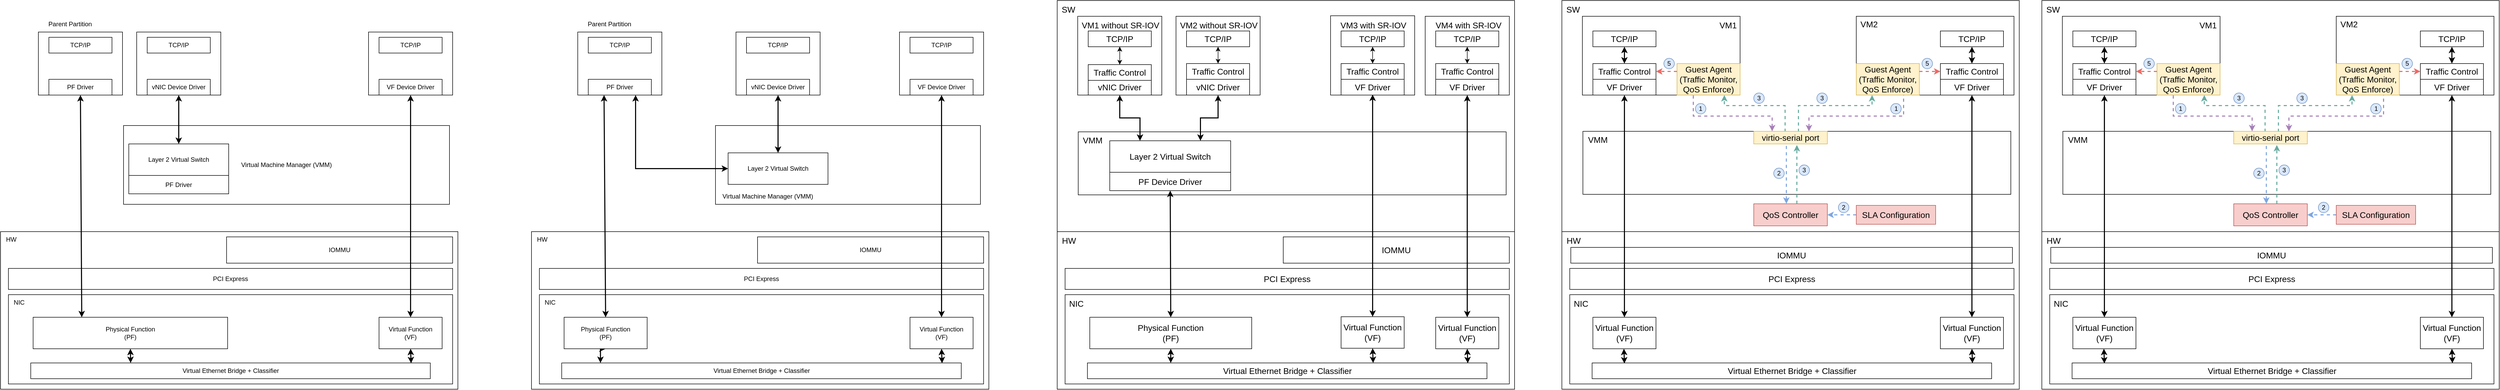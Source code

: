 <mxfile version="21.6.6" type="github">
  <diagram name="페이지-1" id="64NG9BpS-ZCnbfLsSaB-">
    <mxGraphModel dx="2014" dy="1156" grid="0" gridSize="10" guides="1" tooltips="1" connect="1" arrows="1" fold="1" page="1" pageScale="1" pageWidth="827" pageHeight="1169" math="0" shadow="0">
      <root>
        <mxCell id="0" />
        <mxCell id="1" parent="0" />
        <mxCell id="V--meJv0w2f8KCWXadES-172" value="" style="rounded=0;whiteSpace=wrap;html=1;container=0;fontSize=16;" parent="1" vertex="1">
          <mxGeometry x="2050" y="320" width="870" height="440" as="geometry" />
        </mxCell>
        <mxCell id="V--meJv0w2f8KCWXadES-179" value="" style="rounded=0;whiteSpace=wrap;html=1;fontSize=16;" parent="1" vertex="1">
          <mxGeometry x="3010" y="320" width="870" height="440" as="geometry" />
        </mxCell>
        <mxCell id="NXMj8B4He7Qqxr7nqvNF-1" value="" style="rounded=0;whiteSpace=wrap;html=1;" parent="1" vertex="1">
          <mxGeometry x="40" y="760" width="870" height="300" as="geometry" />
        </mxCell>
        <mxCell id="NXMj8B4He7Qqxr7nqvNF-2" value="Virtual Machine Manager (VMM)" style="rounded=0;whiteSpace=wrap;html=1;" parent="1" vertex="1">
          <mxGeometry x="274" y="558" width="620" height="150" as="geometry" />
        </mxCell>
        <mxCell id="NXMj8B4He7Qqxr7nqvNF-6" value="" style="group" parent="1" vertex="1" connectable="0">
          <mxGeometry x="112" y="380" width="160" height="120" as="geometry" />
        </mxCell>
        <mxCell id="NXMj8B4He7Qqxr7nqvNF-3" value="" style="rounded=0;whiteSpace=wrap;html=1;" parent="NXMj8B4He7Qqxr7nqvNF-6" vertex="1">
          <mxGeometry width="160" height="120" as="geometry" />
        </mxCell>
        <mxCell id="NXMj8B4He7Qqxr7nqvNF-5" value="PF Driver" style="rounded=0;whiteSpace=wrap;html=1;" parent="NXMj8B4He7Qqxr7nqvNF-6" vertex="1">
          <mxGeometry x="20" y="90" width="120" height="30" as="geometry" />
        </mxCell>
        <mxCell id="V--meJv0w2f8KCWXadES-37" value="TCP/IP" style="rounded=0;whiteSpace=wrap;html=1;" parent="NXMj8B4He7Qqxr7nqvNF-6" vertex="1">
          <mxGeometry x="20" y="10" width="120" height="30" as="geometry" />
        </mxCell>
        <mxCell id="NXMj8B4He7Qqxr7nqvNF-35" value="" style="group" parent="1" vertex="1" connectable="0">
          <mxGeometry x="299" y="380" width="160" height="120" as="geometry" />
        </mxCell>
        <mxCell id="NXMj8B4He7Qqxr7nqvNF-36" value="" style="rounded=0;whiteSpace=wrap;html=1;" parent="NXMj8B4He7Qqxr7nqvNF-35" vertex="1">
          <mxGeometry width="160" height="120" as="geometry" />
        </mxCell>
        <mxCell id="NXMj8B4He7Qqxr7nqvNF-37" value="vNIC Device Driver" style="rounded=0;whiteSpace=wrap;html=1;" parent="NXMj8B4He7Qqxr7nqvNF-35" vertex="1">
          <mxGeometry x="20" y="90" width="120" height="30" as="geometry" />
        </mxCell>
        <mxCell id="V--meJv0w2f8KCWXadES-38" value="TCP/IP" style="rounded=0;whiteSpace=wrap;html=1;" parent="NXMj8B4He7Qqxr7nqvNF-35" vertex="1">
          <mxGeometry x="20" y="10" width="120" height="30" as="geometry" />
        </mxCell>
        <mxCell id="NXMj8B4He7Qqxr7nqvNF-38" value="Parent Partition" style="text;html=1;align=center;verticalAlign=middle;resizable=0;points=[];autosize=1;strokeColor=none;fillColor=none;" parent="1" vertex="1">
          <mxGeometry x="117" y="350" width="110" height="30" as="geometry" />
        </mxCell>
        <mxCell id="V--meJv0w2f8KCWXadES-1" value="" style="rounded=0;whiteSpace=wrap;html=1;fixDash=0;" parent="1" vertex="1">
          <mxGeometry x="55" y="880" width="845" height="170" as="geometry" />
        </mxCell>
        <mxCell id="V--meJv0w2f8KCWXadES-2" value="Virtual Ethernet Bridge + Classifier" style="rounded=0;whiteSpace=wrap;html=1;" parent="1" vertex="1">
          <mxGeometry x="97.5" y="1010" width="760" height="30" as="geometry" />
        </mxCell>
        <mxCell id="V--meJv0w2f8KCWXadES-4" value="Virtual Function&lt;br&gt;(VF)" style="rounded=0;whiteSpace=wrap;html=1;" parent="1" vertex="1">
          <mxGeometry x="760" y="923" width="120" height="60" as="geometry" />
        </mxCell>
        <mxCell id="V--meJv0w2f8KCWXadES-26" style="edgeStyle=orthogonalEdgeStyle;rounded=0;orthogonalLoop=1;jettySize=auto;html=1;startArrow=classic;startFill=1;strokeWidth=2;exitX=0.5;exitY=1;exitDx=0;exitDy=0;entryX=0.25;entryY=0;entryDx=0;entryDy=0;" parent="1" source="V--meJv0w2f8KCWXadES-6" target="V--meJv0w2f8KCWXadES-2" edge="1">
          <mxGeometry relative="1" as="geometry">
            <mxPoint x="80" y="510" as="sourcePoint" />
            <mxPoint x="550" y="660" as="targetPoint" />
          </mxGeometry>
        </mxCell>
        <mxCell id="V--meJv0w2f8KCWXadES-6" value="Physical Function&lt;br&gt;(PF)" style="rounded=0;whiteSpace=wrap;html=1;" parent="1" vertex="1">
          <mxGeometry x="102" y="923" width="370" height="60" as="geometry" />
        </mxCell>
        <mxCell id="V--meJv0w2f8KCWXadES-14" value="" style="group" parent="1" vertex="1" connectable="0">
          <mxGeometry x="730" y="380" width="160" height="120" as="geometry" />
        </mxCell>
        <mxCell id="NXMj8B4He7Qqxr7nqvNF-33" value="" style="rounded=0;whiteSpace=wrap;html=1;" parent="V--meJv0w2f8KCWXadES-14" vertex="1">
          <mxGeometry x="10" width="160" height="120" as="geometry" />
        </mxCell>
        <mxCell id="NXMj8B4He7Qqxr7nqvNF-27" value="VF Device Driver" style="rounded=0;whiteSpace=wrap;html=1;" parent="V--meJv0w2f8KCWXadES-14" vertex="1">
          <mxGeometry x="30" y="90" width="120" height="30" as="geometry" />
        </mxCell>
        <mxCell id="V--meJv0w2f8KCWXadES-39" value="TCP/IP" style="rounded=0;whiteSpace=wrap;html=1;" parent="V--meJv0w2f8KCWXadES-14" vertex="1">
          <mxGeometry x="30" y="10" width="120" height="30" as="geometry" />
        </mxCell>
        <mxCell id="V--meJv0w2f8KCWXadES-21" style="edgeStyle=orthogonalEdgeStyle;rounded=0;orthogonalLoop=1;jettySize=auto;html=1;exitX=0.5;exitY=1;exitDx=0;exitDy=0;entryX=0.5;entryY=0;entryDx=0;entryDy=0;startArrow=classic;startFill=1;strokeWidth=2;" parent="1" source="NXMj8B4He7Qqxr7nqvNF-37" target="V--meJv0w2f8KCWXadES-27" edge="1">
          <mxGeometry relative="1" as="geometry" />
        </mxCell>
        <mxCell id="V--meJv0w2f8KCWXadES-22" value="" style="endArrow=classic;startArrow=classic;html=1;rounded=0;exitX=0.952;exitY=0.017;exitDx=0;exitDy=0;exitPerimeter=0;entryX=0.5;entryY=1;entryDx=0;entryDy=0;strokeWidth=2;" parent="1" source="V--meJv0w2f8KCWXadES-2" target="V--meJv0w2f8KCWXadES-4" edge="1">
          <mxGeometry width="50" height="50" relative="1" as="geometry">
            <mxPoint x="520" y="680" as="sourcePoint" />
            <mxPoint x="570" y="630" as="targetPoint" />
          </mxGeometry>
        </mxCell>
        <mxCell id="V--meJv0w2f8KCWXadES-23" value="PCI Express" style="rounded=0;whiteSpace=wrap;html=1;" parent="1" vertex="1">
          <mxGeometry x="55" y="830" width="845" height="40" as="geometry" />
        </mxCell>
        <mxCell id="V--meJv0w2f8KCWXadES-24" value="IOMMU" style="rounded=0;whiteSpace=wrap;html=1;" parent="1" vertex="1">
          <mxGeometry x="470" y="770" width="430" height="50" as="geometry" />
        </mxCell>
        <mxCell id="V--meJv0w2f8KCWXadES-18" value="" style="endArrow=classic;startArrow=classic;html=1;rounded=0;entryX=0.5;entryY=1;entryDx=0;entryDy=0;exitX=0.5;exitY=0;exitDx=0;exitDy=0;strokeWidth=2;" parent="1" source="V--meJv0w2f8KCWXadES-4" target="NXMj8B4He7Qqxr7nqvNF-27" edge="1">
          <mxGeometry width="50" height="50" relative="1" as="geometry">
            <mxPoint x="700" y="490" as="sourcePoint" />
            <mxPoint x="820" y="380" as="targetPoint" />
          </mxGeometry>
        </mxCell>
        <mxCell id="V--meJv0w2f8KCWXadES-25" value="NIC" style="text;html=1;align=center;verticalAlign=middle;resizable=0;points=[];autosize=1;strokeColor=none;fillColor=none;" parent="1" vertex="1">
          <mxGeometry x="55" y="880" width="40" height="30" as="geometry" />
        </mxCell>
        <mxCell id="V--meJv0w2f8KCWXadES-27" value="Layer 2 Virtual Switch" style="rounded=0;whiteSpace=wrap;html=1;" parent="1" vertex="1">
          <mxGeometry x="284" y="593" width="190" height="60" as="geometry" />
        </mxCell>
        <mxCell id="V--meJv0w2f8KCWXadES-28" value="PF Driver" style="rounded=0;whiteSpace=wrap;html=1;" parent="1" vertex="1">
          <mxGeometry x="284" y="653" width="190" height="35" as="geometry" />
        </mxCell>
        <mxCell id="V--meJv0w2f8KCWXadES-30" value="" style="endArrow=classic;startArrow=classic;html=1;rounded=0;entryX=0.5;entryY=1;entryDx=0;entryDy=0;exitX=0.25;exitY=0;exitDx=0;exitDy=0;strokeWidth=2;" parent="1" source="V--meJv0w2f8KCWXadES-6" target="NXMj8B4He7Qqxr7nqvNF-5" edge="1">
          <mxGeometry width="50" height="50" relative="1" as="geometry">
            <mxPoint x="520" y="680" as="sourcePoint" />
            <mxPoint x="570" y="630" as="targetPoint" />
          </mxGeometry>
        </mxCell>
        <mxCell id="V--meJv0w2f8KCWXadES-32" value="HW" style="text;html=1;align=center;verticalAlign=middle;resizable=0;points=[];autosize=1;strokeColor=none;fillColor=none;" parent="1" vertex="1">
          <mxGeometry x="40" y="760" width="40" height="30" as="geometry" />
        </mxCell>
        <mxCell id="V--meJv0w2f8KCWXadES-73" value="" style="rounded=0;whiteSpace=wrap;html=1;" parent="1" vertex="1">
          <mxGeometry x="1050" y="760" width="870" height="300" as="geometry" />
        </mxCell>
        <mxCell id="V--meJv0w2f8KCWXadES-74" value="" style="rounded=0;whiteSpace=wrap;html=1;" parent="1" vertex="1">
          <mxGeometry x="1400" y="558" width="504" height="150" as="geometry" />
        </mxCell>
        <mxCell id="V--meJv0w2f8KCWXadES-75" value="" style="group" parent="1" vertex="1" connectable="0">
          <mxGeometry x="1138" y="380" width="160" height="120" as="geometry" />
        </mxCell>
        <mxCell id="V--meJv0w2f8KCWXadES-76" value="" style="rounded=0;whiteSpace=wrap;html=1;" parent="V--meJv0w2f8KCWXadES-75" vertex="1">
          <mxGeometry width="160" height="120" as="geometry" />
        </mxCell>
        <mxCell id="V--meJv0w2f8KCWXadES-77" value="PF Driver" style="rounded=0;whiteSpace=wrap;html=1;" parent="V--meJv0w2f8KCWXadES-75" vertex="1">
          <mxGeometry x="20" y="90" width="120" height="30" as="geometry" />
        </mxCell>
        <mxCell id="V--meJv0w2f8KCWXadES-78" value="TCP/IP" style="rounded=0;whiteSpace=wrap;html=1;" parent="V--meJv0w2f8KCWXadES-75" vertex="1">
          <mxGeometry x="20" y="10" width="120" height="30" as="geometry" />
        </mxCell>
        <mxCell id="V--meJv0w2f8KCWXadES-79" value="" style="group" parent="1" vertex="1" connectable="0">
          <mxGeometry x="1439" y="380" width="160" height="120" as="geometry" />
        </mxCell>
        <mxCell id="V--meJv0w2f8KCWXadES-80" value="" style="rounded=0;whiteSpace=wrap;html=1;" parent="V--meJv0w2f8KCWXadES-79" vertex="1">
          <mxGeometry width="160" height="120" as="geometry" />
        </mxCell>
        <mxCell id="V--meJv0w2f8KCWXadES-81" value="vNIC Device Driver" style="rounded=0;whiteSpace=wrap;html=1;" parent="V--meJv0w2f8KCWXadES-79" vertex="1">
          <mxGeometry x="20" y="90" width="120" height="30" as="geometry" />
        </mxCell>
        <mxCell id="V--meJv0w2f8KCWXadES-82" value="TCP/IP" style="rounded=0;whiteSpace=wrap;html=1;" parent="V--meJv0w2f8KCWXadES-79" vertex="1">
          <mxGeometry x="20" y="10" width="120" height="30" as="geometry" />
        </mxCell>
        <mxCell id="V--meJv0w2f8KCWXadES-83" value="Parent Partition" style="text;html=1;align=center;verticalAlign=middle;resizable=0;points=[];autosize=1;strokeColor=none;fillColor=none;" parent="1" vertex="1">
          <mxGeometry x="1143" y="350" width="110" height="30" as="geometry" />
        </mxCell>
        <mxCell id="V--meJv0w2f8KCWXadES-84" value="" style="rounded=0;whiteSpace=wrap;html=1;fixDash=0;" parent="1" vertex="1">
          <mxGeometry x="1065" y="880" width="845" height="170" as="geometry" />
        </mxCell>
        <mxCell id="V--meJv0w2f8KCWXadES-85" value="Virtual Ethernet Bridge + Classifier" style="rounded=0;whiteSpace=wrap;html=1;" parent="1" vertex="1">
          <mxGeometry x="1107.5" y="1010" width="760" height="30" as="geometry" />
        </mxCell>
        <mxCell id="V--meJv0w2f8KCWXadES-86" value="Virtual Function&lt;br&gt;(VF)" style="rounded=0;whiteSpace=wrap;html=1;" parent="1" vertex="1">
          <mxGeometry x="1770" y="923" width="120" height="60" as="geometry" />
        </mxCell>
        <mxCell id="V--meJv0w2f8KCWXadES-87" style="edgeStyle=orthogonalEdgeStyle;rounded=0;orthogonalLoop=1;jettySize=auto;html=1;startArrow=classic;startFill=1;strokeWidth=2;exitX=0.5;exitY=1;exitDx=0;exitDy=0;entryX=0.097;entryY=0;entryDx=0;entryDy=0;entryPerimeter=0;" parent="1" source="V--meJv0w2f8KCWXadES-88" target="V--meJv0w2f8KCWXadES-85" edge="1">
          <mxGeometry relative="1" as="geometry">
            <mxPoint x="1090" y="510" as="sourcePoint" />
            <mxPoint x="1560" y="660" as="targetPoint" />
          </mxGeometry>
        </mxCell>
        <mxCell id="V--meJv0w2f8KCWXadES-88" value="Physical Function&lt;br&gt;(PF)" style="rounded=0;whiteSpace=wrap;html=1;" parent="1" vertex="1">
          <mxGeometry x="1112" y="923" width="158" height="60" as="geometry" />
        </mxCell>
        <mxCell id="V--meJv0w2f8KCWXadES-89" value="" style="group" parent="1" vertex="1" connectable="0">
          <mxGeometry x="1740" y="380" width="160" height="120" as="geometry" />
        </mxCell>
        <mxCell id="V--meJv0w2f8KCWXadES-90" value="" style="rounded=0;whiteSpace=wrap;html=1;" parent="V--meJv0w2f8KCWXadES-89" vertex="1">
          <mxGeometry x="10" width="160" height="120" as="geometry" />
        </mxCell>
        <mxCell id="V--meJv0w2f8KCWXadES-91" value="VF Device Driver" style="rounded=0;whiteSpace=wrap;html=1;" parent="V--meJv0w2f8KCWXadES-89" vertex="1">
          <mxGeometry x="30" y="90" width="120" height="30" as="geometry" />
        </mxCell>
        <mxCell id="V--meJv0w2f8KCWXadES-92" value="TCP/IP" style="rounded=0;whiteSpace=wrap;html=1;" parent="V--meJv0w2f8KCWXadES-89" vertex="1">
          <mxGeometry x="30" y="10" width="120" height="30" as="geometry" />
        </mxCell>
        <mxCell id="V--meJv0w2f8KCWXadES-93" style="edgeStyle=orthogonalEdgeStyle;rounded=0;orthogonalLoop=1;jettySize=auto;html=1;exitX=0.5;exitY=1;exitDx=0;exitDy=0;entryX=0.5;entryY=0;entryDx=0;entryDy=0;startArrow=classic;startFill=1;strokeWidth=2;" parent="1" source="V--meJv0w2f8KCWXadES-81" target="V--meJv0w2f8KCWXadES-99" edge="1">
          <mxGeometry relative="1" as="geometry" />
        </mxCell>
        <mxCell id="V--meJv0w2f8KCWXadES-94" value="" style="endArrow=classic;startArrow=classic;html=1;rounded=0;exitX=0.952;exitY=0.017;exitDx=0;exitDy=0;exitPerimeter=0;entryX=0.5;entryY=1;entryDx=0;entryDy=0;strokeWidth=2;" parent="1" source="V--meJv0w2f8KCWXadES-85" target="V--meJv0w2f8KCWXadES-86" edge="1">
          <mxGeometry width="50" height="50" relative="1" as="geometry">
            <mxPoint x="1530" y="680" as="sourcePoint" />
            <mxPoint x="1580" y="630" as="targetPoint" />
          </mxGeometry>
        </mxCell>
        <mxCell id="V--meJv0w2f8KCWXadES-95" value="PCI Express" style="rounded=0;whiteSpace=wrap;html=1;" parent="1" vertex="1">
          <mxGeometry x="1065" y="830" width="845" height="40" as="geometry" />
        </mxCell>
        <mxCell id="V--meJv0w2f8KCWXadES-96" value="IOMMU" style="rounded=0;whiteSpace=wrap;html=1;" parent="1" vertex="1">
          <mxGeometry x="1480" y="770" width="430" height="50" as="geometry" />
        </mxCell>
        <mxCell id="V--meJv0w2f8KCWXadES-97" value="" style="endArrow=classic;startArrow=classic;html=1;rounded=0;entryX=0.5;entryY=1;entryDx=0;entryDy=0;exitX=0.5;exitY=0;exitDx=0;exitDy=0;strokeWidth=2;" parent="1" source="V--meJv0w2f8KCWXadES-86" target="V--meJv0w2f8KCWXadES-91" edge="1">
          <mxGeometry width="50" height="50" relative="1" as="geometry">
            <mxPoint x="1710" y="490" as="sourcePoint" />
            <mxPoint x="1830" y="380" as="targetPoint" />
          </mxGeometry>
        </mxCell>
        <mxCell id="V--meJv0w2f8KCWXadES-98" value="NIC" style="text;html=1;align=center;verticalAlign=middle;resizable=0;points=[];autosize=1;strokeColor=none;fillColor=none;" parent="1" vertex="1">
          <mxGeometry x="1065" y="880" width="40" height="30" as="geometry" />
        </mxCell>
        <mxCell id="V--meJv0w2f8KCWXadES-99" value="Layer 2 Virtual Switch" style="rounded=0;whiteSpace=wrap;html=1;" parent="1" vertex="1">
          <mxGeometry x="1424" y="610" width="190" height="60" as="geometry" />
        </mxCell>
        <mxCell id="V--meJv0w2f8KCWXadES-100" value="" style="endArrow=classic;startArrow=classic;html=1;rounded=0;exitX=0.5;exitY=0;exitDx=0;exitDy=0;strokeWidth=2;entryX=0.25;entryY=1;entryDx=0;entryDy=0;" parent="1" source="V--meJv0w2f8KCWXadES-88" target="V--meJv0w2f8KCWXadES-77" edge="1">
          <mxGeometry width="50" height="50" relative="1" as="geometry">
            <mxPoint x="1530" y="680" as="sourcePoint" />
            <mxPoint x="1140" y="530" as="targetPoint" />
          </mxGeometry>
        </mxCell>
        <mxCell id="V--meJv0w2f8KCWXadES-101" value="HW" style="text;html=1;align=center;verticalAlign=middle;resizable=0;points=[];autosize=1;strokeColor=none;fillColor=none;" parent="1" vertex="1">
          <mxGeometry x="1050" y="760" width="40" height="30" as="geometry" />
        </mxCell>
        <mxCell id="V--meJv0w2f8KCWXadES-102" value="Virtual Machine Manager (VMM)" style="text;html=1;align=center;verticalAlign=middle;resizable=0;points=[];autosize=1;strokeColor=none;fillColor=none;" parent="1" vertex="1">
          <mxGeometry x="1399" y="678" width="200" height="30" as="geometry" />
        </mxCell>
        <mxCell id="V--meJv0w2f8KCWXadES-103" value="" style="endArrow=classic;startArrow=classic;html=1;rounded=0;entryX=0.75;entryY=1;entryDx=0;entryDy=0;exitX=0;exitY=0.5;exitDx=0;exitDy=0;strokeWidth=2;" parent="1" source="V--meJv0w2f8KCWXadES-99" target="V--meJv0w2f8KCWXadES-77" edge="1">
          <mxGeometry width="50" height="50" relative="1" as="geometry">
            <mxPoint x="1530" y="680" as="sourcePoint" />
            <mxPoint x="1580" y="630" as="targetPoint" />
            <Array as="points">
              <mxPoint x="1248" y="640" />
            </Array>
          </mxGeometry>
        </mxCell>
        <mxCell id="V--meJv0w2f8KCWXadES-134" value="" style="rounded=0;whiteSpace=wrap;html=1;container=0;fontSize=16;" parent="1" vertex="1">
          <mxGeometry x="2050" y="760" width="870" height="300" as="geometry" />
        </mxCell>
        <mxCell id="V--meJv0w2f8KCWXadES-135" value="" style="rounded=0;whiteSpace=wrap;html=1;container=0;fontSize=16;" parent="1" vertex="1">
          <mxGeometry x="2090" y="570" width="814" height="120" as="geometry" />
        </mxCell>
        <mxCell id="V--meJv0w2f8KCWXadES-145" value="" style="rounded=0;whiteSpace=wrap;html=1;fixDash=0;container=0;fontSize=16;" parent="1" vertex="1">
          <mxGeometry x="2065" y="880" width="845" height="170" as="geometry" />
        </mxCell>
        <mxCell id="V--meJv0w2f8KCWXadES-146" value="Virtual Ethernet Bridge + Classifier" style="rounded=0;whiteSpace=wrap;html=1;container=0;fontSize=16;" parent="1" vertex="1">
          <mxGeometry x="2107.5" y="1010" width="760" height="30" as="geometry" />
        </mxCell>
        <mxCell id="V--meJv0w2f8KCWXadES-147" value="Virtual Function&lt;br style=&quot;font-size: 16px;&quot;&gt;(VF)" style="rounded=0;whiteSpace=wrap;html=1;container=0;fontSize=16;" parent="1" vertex="1">
          <mxGeometry x="2770" y="923" width="120" height="60" as="geometry" />
        </mxCell>
        <mxCell id="V--meJv0w2f8KCWXadES-148" style="edgeStyle=orthogonalEdgeStyle;rounded=0;orthogonalLoop=1;jettySize=auto;html=1;startArrow=classic;startFill=1;strokeWidth=2;exitX=0.5;exitY=1;exitDx=0;exitDy=0;fontSize=16;" parent="1" source="V--meJv0w2f8KCWXadES-149" edge="1">
          <mxGeometry relative="1" as="geometry">
            <mxPoint x="2090" y="510" as="sourcePoint" />
            <mxPoint x="2266" y="1010" as="targetPoint" />
            <Array as="points">
              <mxPoint x="2266" y="1003" />
              <mxPoint x="2266" y="1003" />
            </Array>
          </mxGeometry>
        </mxCell>
        <mxCell id="V--meJv0w2f8KCWXadES-149" value="Physical Function&lt;br style=&quot;font-size: 16px;&quot;&gt;(PF)" style="rounded=0;whiteSpace=wrap;html=1;container=0;fontSize=16;" parent="1" vertex="1">
          <mxGeometry x="2112" y="923" width="308" height="60" as="geometry" />
        </mxCell>
        <mxCell id="V--meJv0w2f8KCWXadES-154" style="edgeStyle=orthogonalEdgeStyle;rounded=0;orthogonalLoop=1;jettySize=auto;html=1;exitX=0.5;exitY=1;exitDx=0;exitDy=0;entryX=0.75;entryY=0;entryDx=0;entryDy=0;startArrow=classic;startFill=1;strokeWidth=2;fontSize=16;" parent="1" source="V--meJv0w2f8KCWXadES-142" target="V--meJv0w2f8KCWXadES-160" edge="1">
          <mxGeometry relative="1" as="geometry" />
        </mxCell>
        <mxCell id="V--meJv0w2f8KCWXadES-155" value="" style="endArrow=classic;startArrow=classic;html=1;rounded=0;exitX=0.952;exitY=0.017;exitDx=0;exitDy=0;exitPerimeter=0;entryX=0.5;entryY=1;entryDx=0;entryDy=0;strokeWidth=2;fontSize=16;" parent="1" source="V--meJv0w2f8KCWXadES-146" target="V--meJv0w2f8KCWXadES-147" edge="1">
          <mxGeometry width="50" height="50" relative="1" as="geometry">
            <mxPoint x="2530" y="680" as="sourcePoint" />
            <mxPoint x="2580" y="630" as="targetPoint" />
          </mxGeometry>
        </mxCell>
        <mxCell id="V--meJv0w2f8KCWXadES-156" value="PCI Express" style="rounded=0;whiteSpace=wrap;html=1;container=0;fontSize=16;" parent="1" vertex="1">
          <mxGeometry x="2065" y="830" width="845" height="40" as="geometry" />
        </mxCell>
        <mxCell id="V--meJv0w2f8KCWXadES-157" value="IOMMU" style="rounded=0;whiteSpace=wrap;html=1;container=0;fontSize=16;" parent="1" vertex="1">
          <mxGeometry x="2480" y="770" width="430" height="50" as="geometry" />
        </mxCell>
        <mxCell id="V--meJv0w2f8KCWXadES-158" value="" style="endArrow=classic;startArrow=classic;html=1;rounded=0;entryX=0.5;entryY=1;entryDx=0;entryDy=0;exitX=0.5;exitY=0;exitDx=0;exitDy=0;strokeWidth=2;fontSize=16;" parent="1" source="V--meJv0w2f8KCWXadES-147" target="V--meJv0w2f8KCWXadES-152" edge="1">
          <mxGeometry width="50" height="50" relative="1" as="geometry">
            <mxPoint x="2710" y="490" as="sourcePoint" />
            <mxPoint x="2830" y="380" as="targetPoint" />
          </mxGeometry>
        </mxCell>
        <mxCell id="V--meJv0w2f8KCWXadES-159" value="NIC" style="text;html=1;align=center;verticalAlign=middle;resizable=0;points=[];autosize=1;strokeColor=none;fillColor=none;container=0;fontSize=16;" parent="1" vertex="1">
          <mxGeometry x="2063" y="881" width="46" height="31" as="geometry" />
        </mxCell>
        <mxCell id="V--meJv0w2f8KCWXadES-160" value="Layer 2 Virtual Switch" style="rounded=0;whiteSpace=wrap;html=1;container=0;fontSize=16;" parent="1" vertex="1">
          <mxGeometry x="2150" y="587" width="230" height="60" as="geometry" />
        </mxCell>
        <mxCell id="V--meJv0w2f8KCWXadES-161" value="PF Device Driver" style="rounded=0;whiteSpace=wrap;html=1;container=0;fontSize=16;" parent="1" vertex="1">
          <mxGeometry x="2150" y="647" width="230" height="35" as="geometry" />
        </mxCell>
        <mxCell id="V--meJv0w2f8KCWXadES-162" value="" style="endArrow=classic;startArrow=classic;html=1;rounded=0;entryX=0.5;entryY=1;entryDx=0;entryDy=0;exitX=0.5;exitY=0;exitDx=0;exitDy=0;strokeWidth=2;fontSize=16;" parent="1" source="V--meJv0w2f8KCWXadES-149" target="V--meJv0w2f8KCWXadES-161" edge="1">
          <mxGeometry width="50" height="50" relative="1" as="geometry">
            <mxPoint x="2530" y="680" as="sourcePoint" />
            <mxPoint x="2580" y="630" as="targetPoint" />
          </mxGeometry>
        </mxCell>
        <mxCell id="V--meJv0w2f8KCWXadES-163" value="HW" style="text;html=1;align=center;verticalAlign=middle;resizable=0;points=[];autosize=1;strokeColor=none;fillColor=none;container=0;fontSize=16;" parent="1" vertex="1">
          <mxGeometry x="2049" y="761" width="45" height="31" as="geometry" />
        </mxCell>
        <mxCell id="V--meJv0w2f8KCWXadES-168" value="Virtual Function&lt;br style=&quot;font-size: 16px;&quot;&gt;(VF)" style="rounded=0;whiteSpace=wrap;html=1;container=0;fontSize=16;" parent="1" vertex="1">
          <mxGeometry x="2590" y="922" width="120" height="60" as="geometry" />
        </mxCell>
        <mxCell id="V--meJv0w2f8KCWXadES-169" value="" style="endArrow=classic;startArrow=classic;html=1;rounded=0;exitX=0.952;exitY=0.017;exitDx=0;exitDy=0;exitPerimeter=0;entryX=0.5;entryY=1;entryDx=0;entryDy=0;strokeWidth=2;fontSize=16;" parent="1" target="V--meJv0w2f8KCWXadES-168" edge="1">
          <mxGeometry width="50" height="50" relative="1" as="geometry">
            <mxPoint x="2651" y="1010" as="sourcePoint" />
            <mxPoint x="2400" y="629" as="targetPoint" />
          </mxGeometry>
        </mxCell>
        <mxCell id="V--meJv0w2f8KCWXadES-170" value="" style="endArrow=classic;startArrow=classic;html=1;rounded=0;entryX=0.5;entryY=1;entryDx=0;entryDy=0;exitX=0.5;exitY=0;exitDx=0;exitDy=0;strokeWidth=2;fontSize=16;" parent="1" source="V--meJv0w2f8KCWXadES-168" edge="1">
          <mxGeometry width="50" height="50" relative="1" as="geometry">
            <mxPoint x="2530" y="489" as="sourcePoint" />
            <mxPoint x="2650" y="499" as="targetPoint" />
          </mxGeometry>
        </mxCell>
        <mxCell id="V--meJv0w2f8KCWXadES-171" style="edgeStyle=orthogonalEdgeStyle;rounded=0;orthogonalLoop=1;jettySize=auto;html=1;entryX=0.25;entryY=0;entryDx=0;entryDy=0;startArrow=classic;startFill=1;strokeWidth=2;exitX=0.5;exitY=1;exitDx=0;exitDy=0;fontSize=16;" parent="1" source="V--meJv0w2f8KCWXadES-138" target="V--meJv0w2f8KCWXadES-160" edge="1">
          <mxGeometry relative="1" as="geometry">
            <mxPoint x="2200" y="500" as="sourcePoint" />
            <mxPoint x="2333" y="603" as="targetPoint" />
          </mxGeometry>
        </mxCell>
        <mxCell id="V--meJv0w2f8KCWXadES-185" value="" style="rounded=0;whiteSpace=wrap;html=1;fontSize=16;" parent="1" vertex="1">
          <mxGeometry x="3010" y="760" width="870" height="300" as="geometry" />
        </mxCell>
        <mxCell id="V--meJv0w2f8KCWXadES-193" value="" style="rounded=0;whiteSpace=wrap;html=1;fixDash=0;fontSize=16;" parent="1" vertex="1">
          <mxGeometry x="3025" y="880" width="845" height="170" as="geometry" />
        </mxCell>
        <mxCell id="V--meJv0w2f8KCWXadES-194" value="Virtual Ethernet Bridge + Classifier" style="rounded=0;whiteSpace=wrap;html=1;fontSize=16;" parent="1" vertex="1">
          <mxGeometry x="3067.5" y="1010" width="760" height="30" as="geometry" />
        </mxCell>
        <mxCell id="V--meJv0w2f8KCWXadES-195" value="Virtual Function&lt;br style=&quot;font-size: 16px;&quot;&gt;(VF)" style="rounded=0;whiteSpace=wrap;html=1;fontSize=16;" parent="1" vertex="1">
          <mxGeometry x="3730" y="923" width="120" height="60" as="geometry" />
        </mxCell>
        <mxCell id="V--meJv0w2f8KCWXadES-204" value="" style="endArrow=classic;startArrow=classic;html=1;rounded=0;exitX=0.952;exitY=0.017;exitDx=0;exitDy=0;exitPerimeter=0;entryX=0.5;entryY=1;entryDx=0;entryDy=0;strokeWidth=2;fontSize=16;" parent="1" source="V--meJv0w2f8KCWXadES-194" target="V--meJv0w2f8KCWXadES-195" edge="1">
          <mxGeometry width="50" height="50" relative="1" as="geometry">
            <mxPoint x="3490" y="680" as="sourcePoint" />
            <mxPoint x="3540" y="630" as="targetPoint" />
          </mxGeometry>
        </mxCell>
        <mxCell id="V--meJv0w2f8KCWXadES-205" value="PCI Express" style="rounded=0;whiteSpace=wrap;html=1;fontSize=16;" parent="1" vertex="1">
          <mxGeometry x="3025" y="830" width="845" height="40" as="geometry" />
        </mxCell>
        <mxCell id="V--meJv0w2f8KCWXadES-206" value="IOMMU" style="rounded=0;whiteSpace=wrap;html=1;fontSize=16;" parent="1" vertex="1">
          <mxGeometry x="3027" y="790" width="840" height="30" as="geometry" />
        </mxCell>
        <mxCell id="V--meJv0w2f8KCWXadES-208" value="NIC" style="text;html=1;align=center;verticalAlign=middle;resizable=0;points=[];autosize=1;strokeColor=none;fillColor=none;fontSize=16;" parent="1" vertex="1">
          <mxGeometry x="3023" y="881" width="46" height="31" as="geometry" />
        </mxCell>
        <mxCell id="V--meJv0w2f8KCWXadES-212" value="HW" style="text;html=1;align=center;verticalAlign=middle;resizable=0;points=[];autosize=1;strokeColor=none;fillColor=none;fontSize=16;" parent="1" vertex="1">
          <mxGeometry x="3009" y="761" width="45" height="31" as="geometry" />
        </mxCell>
        <mxCell id="V--meJv0w2f8KCWXadES-218" value="Virtual Function&lt;br style=&quot;font-size: 16px;&quot;&gt;(VF)" style="rounded=0;whiteSpace=wrap;html=1;fontSize=16;" parent="1" vertex="1">
          <mxGeometry x="3069" y="923" width="120" height="60" as="geometry" />
        </mxCell>
        <mxCell id="V--meJv0w2f8KCWXadES-219" value="" style="endArrow=classic;startArrow=classic;html=1;rounded=0;exitX=0.952;exitY=0.017;exitDx=0;exitDy=0;exitPerimeter=0;entryX=0.5;entryY=1;entryDx=0;entryDy=0;strokeWidth=2;fontSize=16;" parent="1" edge="1">
          <mxGeometry width="50" height="50" relative="1" as="geometry">
            <mxPoint x="3129" y="1011" as="sourcePoint" />
            <mxPoint x="3128" y="983" as="targetPoint" />
          </mxGeometry>
        </mxCell>
        <mxCell id="V--meJv0w2f8KCWXadES-180" value="" style="rounded=0;whiteSpace=wrap;html=1;fontSize=16;" parent="1" vertex="1">
          <mxGeometry x="3049" y="350" width="300" height="150" as="geometry" />
        </mxCell>
        <mxCell id="V--meJv0w2f8KCWXadES-181" value="Traffic Control" style="rounded=0;whiteSpace=wrap;html=1;fontSize=16;" parent="1" vertex="1">
          <mxGeometry x="3069" y="440" width="120" height="30" as="geometry" />
        </mxCell>
        <mxCell id="V--meJv0w2f8KCWXadES-182" value="TCP/IP" style="rounded=0;whiteSpace=wrap;html=1;fontSize=16;" parent="1" vertex="1">
          <mxGeometry x="3069" y="378" width="120" height="30" as="geometry" />
        </mxCell>
        <mxCell id="V--meJv0w2f8KCWXadES-183" value="SW" style="text;html=1;align=center;verticalAlign=middle;resizable=0;points=[];autosize=1;strokeColor=none;fillColor=none;fontSize=16;" parent="1" vertex="1">
          <mxGeometry x="3009" y="321" width="44" height="31" as="geometry" />
        </mxCell>
        <mxCell id="V--meJv0w2f8KCWXadES-184" value="" style="endArrow=classic;html=1;rounded=0;entryX=0.5;entryY=1;entryDx=0;entryDy=0;exitX=0.5;exitY=0;exitDx=0;exitDy=0;startArrow=classic;startFill=1;strokeWidth=2;fontSize=16;" parent="1" source="V--meJv0w2f8KCWXadES-181" target="V--meJv0w2f8KCWXadES-182" edge="1">
          <mxGeometry width="50" height="50" relative="1" as="geometry">
            <mxPoint x="3400" y="760" as="sourcePoint" />
            <mxPoint x="3450" y="710" as="targetPoint" />
          </mxGeometry>
        </mxCell>
        <mxCell id="V--meJv0w2f8KCWXadES-223" value="QoS Controller" style="rounded=0;whiteSpace=wrap;html=1;fillColor=#f8cecc;strokeColor=#b85450;fontSize=16;" parent="1" vertex="1">
          <mxGeometry x="3375" y="707" width="140" height="42" as="geometry" />
        </mxCell>
        <mxCell id="V--meJv0w2f8KCWXadES-231" value="" style="edgeStyle=orthogonalEdgeStyle;rounded=0;orthogonalLoop=1;jettySize=auto;html=1;strokeColor=#7EA6E0;strokeWidth=2;dashed=1;fontSize=16;" parent="1" source="V--meJv0w2f8KCWXadES-226" target="V--meJv0w2f8KCWXadES-223" edge="1">
          <mxGeometry relative="1" as="geometry" />
        </mxCell>
        <mxCell id="V--meJv0w2f8KCWXadES-226" value="SLA Configuration" style="rounded=0;whiteSpace=wrap;html=1;fillColor=#f8cecc;strokeColor=#b85450;fontSize=16;" parent="1" vertex="1">
          <mxGeometry x="3570" y="710" width="151" height="36" as="geometry" />
        </mxCell>
        <mxCell id="V--meJv0w2f8KCWXadES-227" value="Guest Agent&lt;br style=&quot;border-color: var(--border-color); font-size: 16px;&quot;&gt;(Traffic Monitor,&lt;br style=&quot;border-color: var(--border-color); font-size: 16px;&quot;&gt;QoS Enforce)" style="rounded=0;whiteSpace=wrap;html=1;fillColor=#fff2cc;strokeColor=#d6b656;fontSize=16;" parent="1" vertex="1">
          <mxGeometry x="3229" y="440" width="120" height="60" as="geometry" />
        </mxCell>
        <mxCell id="V--meJv0w2f8KCWXadES-229" value="VF Driver" style="rounded=0;whiteSpace=wrap;html=1;fontSize=16;" parent="1" vertex="1">
          <mxGeometry x="3069" y="470" width="120" height="30" as="geometry" />
        </mxCell>
        <mxCell id="V--meJv0w2f8KCWXadES-237" style="edgeStyle=orthogonalEdgeStyle;rounded=0;orthogonalLoop=1;jettySize=auto;html=1;exitX=0.25;exitY=0;exitDx=0;exitDy=0;entryX=0.25;entryY=1;entryDx=0;entryDy=0;strokeColor=#A680B8;strokeWidth=2;dashed=1;startArrow=classic;startFill=1;fontSize=16;endArrow=none;endFill=0;" parent="1" source="V--meJv0w2f8KCWXadES-225" target="V--meJv0w2f8KCWXadES-227" edge="1">
          <mxGeometry relative="1" as="geometry">
            <Array as="points">
              <mxPoint x="3410" y="540" />
              <mxPoint x="3260" y="540" />
            </Array>
          </mxGeometry>
        </mxCell>
        <mxCell id="V--meJv0w2f8KCWXadES-199" value="" style="rounded=0;whiteSpace=wrap;html=1;container=0;fontSize=16;" parent="1" vertex="1">
          <mxGeometry x="3570" y="350" width="300" height="150" as="geometry" />
        </mxCell>
        <mxCell id="V--meJv0w2f8KCWXadES-200" value="Traffic Control" style="rounded=0;whiteSpace=wrap;html=1;fontSize=16;" parent="1" vertex="1">
          <mxGeometry x="3730" y="440" width="120" height="30" as="geometry" />
        </mxCell>
        <mxCell id="V--meJv0w2f8KCWXadES-201" value="TCP/IP" style="rounded=0;whiteSpace=wrap;html=1;fontSize=16;" parent="1" vertex="1">
          <mxGeometry x="3730" y="378" width="120" height="30" as="geometry" />
        </mxCell>
        <mxCell id="V--meJv0w2f8KCWXadES-202" value="" style="endArrow=classic;html=1;rounded=0;entryX=0.5;entryY=1;entryDx=0;entryDy=0;exitX=0.5;exitY=0;exitDx=0;exitDy=0;startArrow=classic;startFill=1;strokeWidth=2;fontSize=16;" parent="1" source="V--meJv0w2f8KCWXadES-200" target="V--meJv0w2f8KCWXadES-201" edge="1">
          <mxGeometry width="50" height="50" relative="1" as="geometry">
            <mxPoint x="3159" y="470" as="sourcePoint" />
            <mxPoint x="3159" y="420" as="targetPoint" />
          </mxGeometry>
        </mxCell>
        <mxCell id="V--meJv0w2f8KCWXadES-228" value="Guest Agent&lt;br style=&quot;font-size: 16px;&quot;&gt;(Traffic Monitor, &lt;br style=&quot;font-size: 16px;&quot;&gt;QoS Enforce)" style="rounded=0;whiteSpace=wrap;html=1;fillColor=#fff2cc;strokeColor=#d6b656;fontSize=16;" parent="1" vertex="1">
          <mxGeometry x="3570" y="440" width="120" height="60" as="geometry" />
        </mxCell>
        <mxCell id="V--meJv0w2f8KCWXadES-230" value="VF Driver" style="rounded=0;whiteSpace=wrap;html=1;fontSize=16;" parent="1" vertex="1">
          <mxGeometry x="3730" y="470" width="120" height="30" as="geometry" />
        </mxCell>
        <mxCell id="V--meJv0w2f8KCWXadES-235" style="edgeStyle=orthogonalEdgeStyle;rounded=0;orthogonalLoop=1;jettySize=auto;html=1;exitX=0.75;exitY=0;exitDx=0;exitDy=0;entryX=0.75;entryY=1;entryDx=0;entryDy=0;strokeColor=#A680B8;strokeWidth=2;dashed=1;startArrow=classic;startFill=1;fontSize=16;endArrow=none;endFill=0;" parent="1" source="V--meJv0w2f8KCWXadES-225" target="V--meJv0w2f8KCWXadES-228" edge="1">
          <mxGeometry relative="1" as="geometry">
            <Array as="points">
              <mxPoint x="3480" y="540" />
              <mxPoint x="3660" y="540" />
            </Array>
          </mxGeometry>
        </mxCell>
        <mxCell id="V--meJv0w2f8KCWXadES-238" value="" style="endArrow=classic;html=1;rounded=0;entryX=1;entryY=0.5;entryDx=0;entryDy=0;exitX=0;exitY=0.25;exitDx=0;exitDy=0;strokeColor=#EA6B66;dashed=1;strokeWidth=2;fontSize=16;" parent="1" source="V--meJv0w2f8KCWXadES-227" target="V--meJv0w2f8KCWXadES-181" edge="1">
          <mxGeometry width="50" height="50" relative="1" as="geometry">
            <mxPoint x="3315" y="787" as="sourcePoint" />
            <mxPoint x="3365" y="737" as="targetPoint" />
            <Array as="points">
              <mxPoint x="3208" y="455" />
            </Array>
          </mxGeometry>
        </mxCell>
        <mxCell id="V--meJv0w2f8KCWXadES-239" value="" style="endArrow=classic;html=1;rounded=0;entryX=0;entryY=0.5;entryDx=0;entryDy=0;exitX=1;exitY=0.25;exitDx=0;exitDy=0;strokeColor=#EA6B66;dashed=1;strokeWidth=2;fontSize=16;" parent="1" source="V--meJv0w2f8KCWXadES-228" target="V--meJv0w2f8KCWXadES-200" edge="1">
          <mxGeometry width="50" height="50" relative="1" as="geometry">
            <mxPoint x="3239" y="495" as="sourcePoint" />
            <mxPoint x="3199" y="465" as="targetPoint" />
            <Array as="points">
              <mxPoint x="3710" y="455" />
            </Array>
          </mxGeometry>
        </mxCell>
        <mxCell id="I_I0a6FLS7b6R9FPe6SF-1" value="VM1&amp;nbsp;" style="text;html=1;align=center;verticalAlign=middle;resizable=0;points=[];autosize=1;strokeColor=none;fillColor=none;fontSize=16;" vertex="1" parent="1">
          <mxGeometry x="3300" y="351" width="55" height="31" as="geometry" />
        </mxCell>
        <mxCell id="I_I0a6FLS7b6R9FPe6SF-2" value="VM2" style="text;html=1;align=center;verticalAlign=middle;resizable=0;points=[];autosize=1;strokeColor=none;fillColor=none;fontSize=16;" vertex="1" parent="1">
          <mxGeometry x="3568" y="349" width="51" height="31" as="geometry" />
        </mxCell>
        <mxCell id="V--meJv0w2f8KCWXadES-137" value="" style="rounded=0;whiteSpace=wrap;html=1;container=0;fontSize=16;" parent="1" vertex="1">
          <mxGeometry x="2089" y="350" width="160" height="150" as="geometry" />
        </mxCell>
        <mxCell id="V--meJv0w2f8KCWXadES-144" value="VM1 without SR-IOV" style="text;html=1;align=center;verticalAlign=middle;resizable=0;points=[];autosize=1;strokeColor=none;fillColor=none;container=0;fontSize=16;" parent="1" vertex="1">
          <mxGeometry x="2086.5" y="351" width="166" height="31" as="geometry" />
        </mxCell>
        <mxCell id="V--meJv0w2f8KCWXadES-138" value="vNIC Driver" style="rounded=0;whiteSpace=wrap;html=1;container=0;fontSize=16;" parent="1" vertex="1">
          <mxGeometry x="2109" y="470" width="120" height="30" as="geometry" />
        </mxCell>
        <mxCell id="V--meJv0w2f8KCWXadES-139" value="TCP/IP" style="rounded=0;whiteSpace=wrap;html=1;container=0;fontSize=16;" parent="1" vertex="1">
          <mxGeometry x="2109" y="378" width="120" height="30" as="geometry" />
        </mxCell>
        <mxCell id="V--meJv0w2f8KCWXadES-173" value="SW" style="text;html=1;align=center;verticalAlign=middle;resizable=0;points=[];autosize=1;strokeColor=none;fillColor=none;container=0;fontSize=16;" parent="1" vertex="1">
          <mxGeometry x="2049" y="321" width="44" height="31" as="geometry" />
        </mxCell>
        <mxCell id="V--meJv0w2f8KCWXadES-174" value="" style="endArrow=classic;html=1;rounded=0;entryX=0.5;entryY=1;entryDx=0;entryDy=0;exitX=0.5;exitY=0;exitDx=0;exitDy=0;startArrow=classic;startFill=1;fontSize=16;" parent="1" source="V--meJv0w2f8KCWXadES-138" target="V--meJv0w2f8KCWXadES-139" edge="1">
          <mxGeometry width="50" height="50" relative="1" as="geometry">
            <mxPoint x="2440" y="790" as="sourcePoint" />
            <mxPoint x="2490" y="740" as="targetPoint" />
          </mxGeometry>
        </mxCell>
        <mxCell id="V--meJv0w2f8KCWXadES-141" value="" style="rounded=0;whiteSpace=wrap;html=1;container=0;fontSize=16;" parent="1" vertex="1">
          <mxGeometry x="2276" y="350" width="160" height="150" as="geometry" />
        </mxCell>
        <mxCell id="I_I0a6FLS7b6R9FPe6SF-3" value="VM2 without SR-IOV" style="text;html=1;align=center;verticalAlign=middle;resizable=0;points=[];autosize=1;strokeColor=none;fillColor=none;container=0;fontSize=16;" vertex="1" parent="1">
          <mxGeometry x="2273.5" y="351" width="166" height="31" as="geometry" />
        </mxCell>
        <mxCell id="V--meJv0w2f8KCWXadES-142" value="vNIC Driver" style="rounded=0;whiteSpace=wrap;html=1;container=0;fontSize=16;" parent="1" vertex="1">
          <mxGeometry x="2296" y="470" width="120" height="30" as="geometry" />
        </mxCell>
        <mxCell id="V--meJv0w2f8KCWXadES-143" value="TCP/IP" style="rounded=0;whiteSpace=wrap;html=1;container=0;fontSize=16;" parent="1" vertex="1">
          <mxGeometry x="2296" y="378" width="120" height="30" as="geometry" />
        </mxCell>
        <mxCell id="V--meJv0w2f8KCWXadES-175" value="" style="endArrow=classic;html=1;rounded=0;entryX=0.5;entryY=1;entryDx=0;entryDy=0;exitX=0.5;exitY=0;exitDx=0;exitDy=0;startArrow=classic;startFill=1;fontSize=16;" parent="1" source="I_I0a6FLS7b6R9FPe6SF-7" target="V--meJv0w2f8KCWXadES-143" edge="1">
          <mxGeometry width="50" height="50" relative="1" as="geometry">
            <mxPoint x="2179" y="480" as="sourcePoint" />
            <mxPoint x="2179" y="430" as="targetPoint" />
          </mxGeometry>
        </mxCell>
        <mxCell id="V--meJv0w2f8KCWXadES-151" value="" style="rounded=0;whiteSpace=wrap;html=1;container=0;fontSize=16;" parent="1" vertex="1">
          <mxGeometry x="2750" y="350" width="160" height="150" as="geometry" />
        </mxCell>
        <mxCell id="V--meJv0w2f8KCWXadES-152" value="VF Driver" style="rounded=0;whiteSpace=wrap;html=1;container=0;fontSize=16;" parent="1" vertex="1">
          <mxGeometry x="2770" y="470" width="120" height="30" as="geometry" />
        </mxCell>
        <mxCell id="V--meJv0w2f8KCWXadES-153" value="TCP/IP" style="rounded=0;whiteSpace=wrap;html=1;container=0;fontSize=16;" parent="1" vertex="1">
          <mxGeometry x="2770" y="378" width="120" height="30" as="geometry" />
        </mxCell>
        <mxCell id="V--meJv0w2f8KCWXadES-177" value="" style="endArrow=classic;html=1;rounded=0;entryX=0.5;entryY=1;entryDx=0;entryDy=0;exitX=0.5;exitY=0;exitDx=0;exitDy=0;startArrow=classic;startFill=1;fontSize=16;" parent="1" source="I_I0a6FLS7b6R9FPe6SF-9" target="V--meJv0w2f8KCWXadES-153" edge="1">
          <mxGeometry width="50" height="50" relative="1" as="geometry">
            <mxPoint x="2199" y="500" as="sourcePoint" />
            <mxPoint x="2199" y="450" as="targetPoint" />
          </mxGeometry>
        </mxCell>
        <mxCell id="V--meJv0w2f8KCWXadES-165" value="" style="rounded=0;whiteSpace=wrap;html=1;container=0;fontSize=16;" parent="1" vertex="1">
          <mxGeometry x="2570" y="349" width="160" height="151" as="geometry" />
        </mxCell>
        <mxCell id="V--meJv0w2f8KCWXadES-166" value="VF Driver" style="rounded=0;whiteSpace=wrap;html=1;container=0;fontSize=16;" parent="1" vertex="1">
          <mxGeometry x="2590" y="470" width="120" height="30" as="geometry" />
        </mxCell>
        <mxCell id="V--meJv0w2f8KCWXadES-167" value="TCP/IP" style="rounded=0;whiteSpace=wrap;html=1;container=0;fontSize=16;" parent="1" vertex="1">
          <mxGeometry x="2590" y="378" width="120" height="30" as="geometry" />
        </mxCell>
        <mxCell id="V--meJv0w2f8KCWXadES-176" value="" style="endArrow=classic;html=1;rounded=0;entryX=0.5;entryY=1;entryDx=0;entryDy=0;exitX=0.5;exitY=0;exitDx=0;exitDy=0;startArrow=classic;startFill=1;fontSize=16;" parent="1" source="I_I0a6FLS7b6R9FPe6SF-8" target="V--meJv0w2f8KCWXadES-167" edge="1">
          <mxGeometry width="50" height="50" relative="1" as="geometry">
            <mxPoint x="2189" y="490" as="sourcePoint" />
            <mxPoint x="2189" y="440" as="targetPoint" />
          </mxGeometry>
        </mxCell>
        <mxCell id="I_I0a6FLS7b6R9FPe6SF-4" value="VM3 with SR-IOV" style="text;html=1;align=center;verticalAlign=middle;resizable=0;points=[];autosize=1;strokeColor=none;fillColor=none;container=0;fontSize=16;" vertex="1" parent="1">
          <mxGeometry x="2579.5" y="351" width="143" height="31" as="geometry" />
        </mxCell>
        <mxCell id="I_I0a6FLS7b6R9FPe6SF-5" value="VM4 with SR-IOV" style="text;html=1;align=center;verticalAlign=middle;resizable=0;points=[];autosize=1;strokeColor=none;fillColor=none;container=0;fontSize=16;" vertex="1" parent="1">
          <mxGeometry x="2760" y="351" width="143" height="31" as="geometry" />
        </mxCell>
        <mxCell id="I_I0a6FLS7b6R9FPe6SF-10" value="" style="edgeStyle=orthogonalEdgeStyle;rounded=0;orthogonalLoop=1;jettySize=auto;html=1;exitX=0.5;exitY=0;exitDx=0;exitDy=0;entryX=0.5;entryY=1;entryDx=0;entryDy=0;startArrow=classic;startFill=1;fontSize=16;" edge="1" parent="1" source="I_I0a6FLS7b6R9FPe6SF-6" target="V--meJv0w2f8KCWXadES-139">
          <mxGeometry relative="1" as="geometry" />
        </mxCell>
        <mxCell id="I_I0a6FLS7b6R9FPe6SF-6" value="Traffic Control" style="rounded=0;whiteSpace=wrap;html=1;fontSize=16;" vertex="1" parent="1">
          <mxGeometry x="2109" y="442" width="120" height="30" as="geometry" />
        </mxCell>
        <mxCell id="I_I0a6FLS7b6R9FPe6SF-7" value="Traffic Control" style="rounded=0;whiteSpace=wrap;html=1;fontSize=16;" vertex="1" parent="1">
          <mxGeometry x="2296" y="440" width="120" height="30" as="geometry" />
        </mxCell>
        <mxCell id="I_I0a6FLS7b6R9FPe6SF-8" value="Traffic Control" style="rounded=0;whiteSpace=wrap;html=1;fontSize=16;" vertex="1" parent="1">
          <mxGeometry x="2590" y="440" width="120" height="30" as="geometry" />
        </mxCell>
        <mxCell id="I_I0a6FLS7b6R9FPe6SF-9" value="Traffic Control" style="rounded=0;whiteSpace=wrap;html=1;fontSize=16;" vertex="1" parent="1">
          <mxGeometry x="2770" y="440" width="120" height="30" as="geometry" />
        </mxCell>
        <mxCell id="I_I0a6FLS7b6R9FPe6SF-13" value="VMM" style="text;html=1;align=center;verticalAlign=middle;resizable=0;points=[];autosize=1;strokeColor=none;fillColor=none;fontSize=16;" vertex="1" parent="1">
          <mxGeometry x="2089" y="570" width="55" height="31" as="geometry" />
        </mxCell>
        <mxCell id="I_I0a6FLS7b6R9FPe6SF-18" style="edgeStyle=orthogonalEdgeStyle;rounded=0;orthogonalLoop=1;jettySize=auto;html=1;exitX=0.426;exitY=0.039;exitDx=0;exitDy=0;entryX=0.75;entryY=1;entryDx=0;entryDy=0;strokeColor=#67AB9F;strokeWidth=2;dashed=1;startArrow=none;startFill=0;fontSize=16;endArrow=classic;endFill=1;exitPerimeter=0;" edge="1" parent="1" source="V--meJv0w2f8KCWXadES-225" target="V--meJv0w2f8KCWXadES-227">
          <mxGeometry relative="1" as="geometry">
            <mxPoint x="3500" y="560" as="sourcePoint" />
            <mxPoint x="3650" y="520" as="targetPoint" />
            <Array as="points">
              <mxPoint x="3435" y="520" />
              <mxPoint x="3319" y="520" />
            </Array>
          </mxGeometry>
        </mxCell>
        <mxCell id="I_I0a6FLS7b6R9FPe6SF-20" style="edgeStyle=orthogonalEdgeStyle;rounded=0;orthogonalLoop=1;jettySize=auto;html=1;entryX=0.25;entryY=1;entryDx=0;entryDy=0;strokeColor=#67AB9F;strokeWidth=2;dashed=1;startArrow=none;startFill=0;fontSize=16;endArrow=classic;endFill=1;" edge="1" parent="1" target="V--meJv0w2f8KCWXadES-228">
          <mxGeometry relative="1" as="geometry">
            <mxPoint x="3460" y="570" as="sourcePoint" />
            <mxPoint x="3670" y="510" as="targetPoint" />
            <Array as="points">
              <mxPoint x="3460" y="520" />
              <mxPoint x="3600" y="520" />
            </Array>
          </mxGeometry>
        </mxCell>
        <mxCell id="I_I0a6FLS7b6R9FPe6SF-21" value="" style="group" vertex="1" connectable="0" parent="1">
          <mxGeometry x="3050" y="569" width="814" height="120" as="geometry" />
        </mxCell>
        <mxCell id="V--meJv0w2f8KCWXadES-186" value="" style="rounded=0;whiteSpace=wrap;html=1;container=0;fontSize=16;" parent="I_I0a6FLS7b6R9FPe6SF-21" vertex="1">
          <mxGeometry width="814" height="120" as="geometry" />
        </mxCell>
        <mxCell id="V--meJv0w2f8KCWXadES-225" value="virtio-serial port" style="rounded=0;whiteSpace=wrap;html=1;fillColor=#fff2cc;strokeColor=#d6b656;fontSize=16;" parent="I_I0a6FLS7b6R9FPe6SF-21" vertex="1">
          <mxGeometry x="325" width="140" height="24" as="geometry" />
        </mxCell>
        <mxCell id="V--meJv0w2f8KCWXadES-224" value="VMM" style="text;html=1;align=center;verticalAlign=middle;resizable=0;points=[];autosize=1;strokeColor=none;fillColor=none;fontSize=16;" parent="I_I0a6FLS7b6R9FPe6SF-21" vertex="1">
          <mxGeometry width="55" height="31" as="geometry" />
        </mxCell>
        <mxCell id="I_I0a6FLS7b6R9FPe6SF-28" value="2" style="ellipse;whiteSpace=wrap;html=1;aspect=fixed;fillColor=#dae8fc;strokeColor=#6c8ebf;" vertex="1" parent="I_I0a6FLS7b6R9FPe6SF-21">
          <mxGeometry x="363" y="70" width="20" height="20" as="geometry" />
        </mxCell>
        <mxCell id="I_I0a6FLS7b6R9FPe6SF-30" value="3" style="ellipse;whiteSpace=wrap;html=1;aspect=fixed;fillColor=#dae8fc;strokeColor=#6c8ebf;" vertex="1" parent="I_I0a6FLS7b6R9FPe6SF-21">
          <mxGeometry x="411" y="64" width="20" height="20" as="geometry" />
        </mxCell>
        <mxCell id="V--meJv0w2f8KCWXadES-232" style="edgeStyle=orthogonalEdgeStyle;rounded=0;orthogonalLoop=1;jettySize=auto;html=1;exitX=0.25;exitY=0;exitDx=0;exitDy=0;strokeColor=#67AB9F;strokeWidth=2;dashed=1;startArrow=none;startFill=0;fontSize=16;endArrow=classic;endFill=1;" parent="1" edge="1">
          <mxGeometry relative="1" as="geometry">
            <mxPoint x="3457" y="707" as="sourcePoint" />
            <mxPoint x="3457" y="595" as="targetPoint" />
          </mxGeometry>
        </mxCell>
        <mxCell id="I_I0a6FLS7b6R9FPe6SF-14" style="edgeStyle=orthogonalEdgeStyle;rounded=0;orthogonalLoop=1;jettySize=auto;html=1;exitX=0.75;exitY=0;exitDx=0;exitDy=0;strokeColor=#7EA6E0;strokeWidth=2;dashed=1;startArrow=classic;startFill=1;fontSize=16;endArrow=none;endFill=0;" edge="1" parent="1">
          <mxGeometry relative="1" as="geometry">
            <mxPoint x="3437" y="707" as="sourcePoint" />
            <mxPoint x="3437" y="595" as="targetPoint" />
          </mxGeometry>
        </mxCell>
        <mxCell id="V--meJv0w2f8KCWXadES-207" value="" style="endArrow=classic;startArrow=classic;html=1;rounded=0;exitX=0.5;exitY=0;exitDx=0;exitDy=0;strokeWidth=2;entryX=0.5;entryY=1;entryDx=0;entryDy=0;startFill=1;fontSize=16;" parent="1" source="V--meJv0w2f8KCWXadES-195" target="V--meJv0w2f8KCWXadES-230" edge="1">
          <mxGeometry width="50" height="50" relative="1" as="geometry">
            <mxPoint x="3670" y="490" as="sourcePoint" />
            <mxPoint x="3940" y="550" as="targetPoint" />
          </mxGeometry>
        </mxCell>
        <mxCell id="V--meJv0w2f8KCWXadES-220" value="" style="endArrow=classic;startArrow=classic;html=1;rounded=0;entryX=0.5;entryY=1;entryDx=0;entryDy=0;exitX=0.5;exitY=0;exitDx=0;exitDy=0;strokeWidth=2;startFill=1;fontSize=16;" parent="1" source="V--meJv0w2f8KCWXadES-218" target="V--meJv0w2f8KCWXadES-229" edge="1">
          <mxGeometry width="50" height="50" relative="1" as="geometry">
            <mxPoint x="3490" y="489" as="sourcePoint" />
            <mxPoint x="3610" y="499" as="targetPoint" />
          </mxGeometry>
        </mxCell>
        <mxCell id="I_I0a6FLS7b6R9FPe6SF-22" value="1" style="ellipse;whiteSpace=wrap;html=1;aspect=fixed;fillColor=#dae8fc;strokeColor=#6c8ebf;" vertex="1" parent="1">
          <mxGeometry x="3264" y="516" width="20" height="20" as="geometry" />
        </mxCell>
        <mxCell id="I_I0a6FLS7b6R9FPe6SF-23" value="1" style="ellipse;whiteSpace=wrap;html=1;aspect=fixed;fillColor=#dae8fc;strokeColor=#6c8ebf;" vertex="1" parent="1">
          <mxGeometry x="3635.5" y="516" width="20" height="20" as="geometry" />
        </mxCell>
        <mxCell id="I_I0a6FLS7b6R9FPe6SF-29" value="2" style="ellipse;whiteSpace=wrap;html=1;aspect=fixed;fillColor=#dae8fc;strokeColor=#6c8ebf;" vertex="1" parent="1">
          <mxGeometry x="3536" y="704" width="20" height="20" as="geometry" />
        </mxCell>
        <mxCell id="I_I0a6FLS7b6R9FPe6SF-31" value="3" style="ellipse;whiteSpace=wrap;html=1;aspect=fixed;fillColor=#dae8fc;strokeColor=#6c8ebf;" vertex="1" parent="1">
          <mxGeometry x="3375" y="496" width="20" height="20" as="geometry" />
        </mxCell>
        <mxCell id="I_I0a6FLS7b6R9FPe6SF-32" value="3" style="ellipse;whiteSpace=wrap;html=1;aspect=fixed;fillColor=#dae8fc;strokeColor=#6c8ebf;" vertex="1" parent="1">
          <mxGeometry x="3495" y="496" width="20" height="20" as="geometry" />
        </mxCell>
        <mxCell id="I_I0a6FLS7b6R9FPe6SF-33" value="5" style="ellipse;whiteSpace=wrap;html=1;aspect=fixed;fillColor=#dae8fc;strokeColor=#6c8ebf;" vertex="1" parent="1">
          <mxGeometry x="3204" y="430" width="20" height="20" as="geometry" />
        </mxCell>
        <mxCell id="I_I0a6FLS7b6R9FPe6SF-34" value="5" style="ellipse;whiteSpace=wrap;html=1;aspect=fixed;fillColor=#dae8fc;strokeColor=#6c8ebf;" vertex="1" parent="1">
          <mxGeometry x="3695" y="430" width="20" height="20" as="geometry" />
        </mxCell>
        <mxCell id="I_I0a6FLS7b6R9FPe6SF-36" value="" style="rounded=0;whiteSpace=wrap;html=1;fontSize=16;" vertex="1" parent="1">
          <mxGeometry x="3923" y="320" width="870" height="440" as="geometry" />
        </mxCell>
        <mxCell id="I_I0a6FLS7b6R9FPe6SF-37" value="" style="rounded=0;whiteSpace=wrap;html=1;fontSize=16;" vertex="1" parent="1">
          <mxGeometry x="3923" y="760" width="870" height="300" as="geometry" />
        </mxCell>
        <mxCell id="I_I0a6FLS7b6R9FPe6SF-38" value="" style="rounded=0;whiteSpace=wrap;html=1;fixDash=0;fontSize=16;" vertex="1" parent="1">
          <mxGeometry x="3938" y="880" width="845" height="170" as="geometry" />
        </mxCell>
        <mxCell id="I_I0a6FLS7b6R9FPe6SF-39" value="Virtual Ethernet Bridge + Classifier" style="rounded=0;whiteSpace=wrap;html=1;fontSize=16;" vertex="1" parent="1">
          <mxGeometry x="3980.5" y="1010" width="760" height="30" as="geometry" />
        </mxCell>
        <mxCell id="I_I0a6FLS7b6R9FPe6SF-40" value="Virtual Function&lt;br style=&quot;font-size: 16px;&quot;&gt;(VF)" style="rounded=0;whiteSpace=wrap;html=1;fontSize=16;" vertex="1" parent="1">
          <mxGeometry x="4643" y="923" width="120" height="60" as="geometry" />
        </mxCell>
        <mxCell id="I_I0a6FLS7b6R9FPe6SF-41" value="" style="endArrow=classic;startArrow=classic;html=1;rounded=0;exitX=0.952;exitY=0.017;exitDx=0;exitDy=0;exitPerimeter=0;entryX=0.5;entryY=1;entryDx=0;entryDy=0;strokeWidth=2;fontSize=16;" edge="1" parent="1" source="I_I0a6FLS7b6R9FPe6SF-39" target="I_I0a6FLS7b6R9FPe6SF-40">
          <mxGeometry width="50" height="50" relative="1" as="geometry">
            <mxPoint x="4403" y="680" as="sourcePoint" />
            <mxPoint x="4453" y="630" as="targetPoint" />
          </mxGeometry>
        </mxCell>
        <mxCell id="I_I0a6FLS7b6R9FPe6SF-42" value="PCI Express" style="rounded=0;whiteSpace=wrap;html=1;fontSize=16;" vertex="1" parent="1">
          <mxGeometry x="3938" y="830" width="845" height="40" as="geometry" />
        </mxCell>
        <mxCell id="I_I0a6FLS7b6R9FPe6SF-43" value="IOMMU" style="rounded=0;whiteSpace=wrap;html=1;fontSize=16;" vertex="1" parent="1">
          <mxGeometry x="3940" y="790" width="840" height="30" as="geometry" />
        </mxCell>
        <mxCell id="I_I0a6FLS7b6R9FPe6SF-44" value="NIC" style="text;html=1;align=center;verticalAlign=middle;resizable=0;points=[];autosize=1;strokeColor=none;fillColor=none;fontSize=16;" vertex="1" parent="1">
          <mxGeometry x="3936" y="881" width="46" height="31" as="geometry" />
        </mxCell>
        <mxCell id="I_I0a6FLS7b6R9FPe6SF-45" value="HW" style="text;html=1;align=center;verticalAlign=middle;resizable=0;points=[];autosize=1;strokeColor=none;fillColor=none;fontSize=16;" vertex="1" parent="1">
          <mxGeometry x="3922" y="761" width="45" height="31" as="geometry" />
        </mxCell>
        <mxCell id="I_I0a6FLS7b6R9FPe6SF-46" value="Virtual Function&lt;br style=&quot;font-size: 16px;&quot;&gt;(VF)" style="rounded=0;whiteSpace=wrap;html=1;fontSize=16;" vertex="1" parent="1">
          <mxGeometry x="3982" y="923" width="120" height="60" as="geometry" />
        </mxCell>
        <mxCell id="I_I0a6FLS7b6R9FPe6SF-47" value="" style="endArrow=classic;startArrow=classic;html=1;rounded=0;exitX=0.952;exitY=0.017;exitDx=0;exitDy=0;exitPerimeter=0;entryX=0.5;entryY=1;entryDx=0;entryDy=0;strokeWidth=2;fontSize=16;" edge="1" parent="1">
          <mxGeometry width="50" height="50" relative="1" as="geometry">
            <mxPoint x="4042" y="1011" as="sourcePoint" />
            <mxPoint x="4041" y="983" as="targetPoint" />
          </mxGeometry>
        </mxCell>
        <mxCell id="I_I0a6FLS7b6R9FPe6SF-48" value="" style="rounded=0;whiteSpace=wrap;html=1;fontSize=16;" vertex="1" parent="1">
          <mxGeometry x="3962" y="350" width="300" height="150" as="geometry" />
        </mxCell>
        <mxCell id="I_I0a6FLS7b6R9FPe6SF-49" value="Traffic Control" style="rounded=0;whiteSpace=wrap;html=1;fontSize=16;" vertex="1" parent="1">
          <mxGeometry x="3982" y="440" width="120" height="30" as="geometry" />
        </mxCell>
        <mxCell id="I_I0a6FLS7b6R9FPe6SF-50" value="TCP/IP" style="rounded=0;whiteSpace=wrap;html=1;fontSize=16;" vertex="1" parent="1">
          <mxGeometry x="3982" y="378" width="120" height="30" as="geometry" />
        </mxCell>
        <mxCell id="I_I0a6FLS7b6R9FPe6SF-51" value="SW" style="text;html=1;align=center;verticalAlign=middle;resizable=0;points=[];autosize=1;strokeColor=none;fillColor=none;fontSize=16;" vertex="1" parent="1">
          <mxGeometry x="3922" y="321" width="44" height="31" as="geometry" />
        </mxCell>
        <mxCell id="I_I0a6FLS7b6R9FPe6SF-52" value="" style="endArrow=classic;html=1;rounded=0;entryX=0.5;entryY=1;entryDx=0;entryDy=0;exitX=0.5;exitY=0;exitDx=0;exitDy=0;startArrow=classic;startFill=1;strokeWidth=2;fontSize=16;" edge="1" parent="1" source="I_I0a6FLS7b6R9FPe6SF-49" target="I_I0a6FLS7b6R9FPe6SF-50">
          <mxGeometry width="50" height="50" relative="1" as="geometry">
            <mxPoint x="4313" y="760" as="sourcePoint" />
            <mxPoint x="4363" y="710" as="targetPoint" />
          </mxGeometry>
        </mxCell>
        <mxCell id="I_I0a6FLS7b6R9FPe6SF-53" value="QoS Controller" style="rounded=0;whiteSpace=wrap;html=1;fillColor=#f8cecc;strokeColor=#b85450;fontSize=16;" vertex="1" parent="1">
          <mxGeometry x="4288" y="707" width="140" height="42" as="geometry" />
        </mxCell>
        <mxCell id="I_I0a6FLS7b6R9FPe6SF-54" value="" style="edgeStyle=orthogonalEdgeStyle;rounded=0;orthogonalLoop=1;jettySize=auto;html=1;strokeColor=#7EA6E0;strokeWidth=2;dashed=1;fontSize=16;" edge="1" parent="1" source="I_I0a6FLS7b6R9FPe6SF-55" target="I_I0a6FLS7b6R9FPe6SF-53">
          <mxGeometry relative="1" as="geometry" />
        </mxCell>
        <mxCell id="I_I0a6FLS7b6R9FPe6SF-55" value="SLA Configuration" style="rounded=0;whiteSpace=wrap;html=1;fillColor=#f8cecc;strokeColor=#b85450;fontSize=16;" vertex="1" parent="1">
          <mxGeometry x="4483" y="710" width="151" height="36" as="geometry" />
        </mxCell>
        <mxCell id="I_I0a6FLS7b6R9FPe6SF-56" value="Guest Agent&lt;br style=&quot;border-color: var(--border-color); font-size: 16px;&quot;&gt;(Traffic Monitor,&lt;br style=&quot;border-color: var(--border-color); font-size: 16px;&quot;&gt;QoS Enforce)" style="rounded=0;whiteSpace=wrap;html=1;fillColor=#fff2cc;strokeColor=#d6b656;fontSize=16;" vertex="1" parent="1">
          <mxGeometry x="4142" y="440" width="120" height="60" as="geometry" />
        </mxCell>
        <mxCell id="I_I0a6FLS7b6R9FPe6SF-57" value="VF Driver" style="rounded=0;whiteSpace=wrap;html=1;fontSize=16;" vertex="1" parent="1">
          <mxGeometry x="3982" y="470" width="120" height="30" as="geometry" />
        </mxCell>
        <mxCell id="I_I0a6FLS7b6R9FPe6SF-58" style="edgeStyle=orthogonalEdgeStyle;rounded=0;orthogonalLoop=1;jettySize=auto;html=1;exitX=0.25;exitY=0;exitDx=0;exitDy=0;entryX=0.25;entryY=1;entryDx=0;entryDy=0;strokeColor=#A680B8;strokeWidth=2;dashed=1;startArrow=classic;startFill=1;fontSize=16;endArrow=none;endFill=0;" edge="1" parent="1" source="I_I0a6FLS7b6R9FPe6SF-74" target="I_I0a6FLS7b6R9FPe6SF-56">
          <mxGeometry relative="1" as="geometry">
            <Array as="points">
              <mxPoint x="4323" y="540" />
              <mxPoint x="4173" y="540" />
            </Array>
          </mxGeometry>
        </mxCell>
        <mxCell id="I_I0a6FLS7b6R9FPe6SF-59" value="" style="rounded=0;whiteSpace=wrap;html=1;container=0;fontSize=16;" vertex="1" parent="1">
          <mxGeometry x="4483" y="350" width="300" height="150" as="geometry" />
        </mxCell>
        <mxCell id="I_I0a6FLS7b6R9FPe6SF-60" value="Traffic Control" style="rounded=0;whiteSpace=wrap;html=1;fontSize=16;" vertex="1" parent="1">
          <mxGeometry x="4643" y="440" width="120" height="30" as="geometry" />
        </mxCell>
        <mxCell id="I_I0a6FLS7b6R9FPe6SF-61" value="TCP/IP" style="rounded=0;whiteSpace=wrap;html=1;fontSize=16;" vertex="1" parent="1">
          <mxGeometry x="4643" y="378" width="120" height="30" as="geometry" />
        </mxCell>
        <mxCell id="I_I0a6FLS7b6R9FPe6SF-62" value="" style="endArrow=classic;html=1;rounded=0;entryX=0.5;entryY=1;entryDx=0;entryDy=0;exitX=0.5;exitY=0;exitDx=0;exitDy=0;startArrow=classic;startFill=1;strokeWidth=2;fontSize=16;" edge="1" parent="1" source="I_I0a6FLS7b6R9FPe6SF-60" target="I_I0a6FLS7b6R9FPe6SF-61">
          <mxGeometry width="50" height="50" relative="1" as="geometry">
            <mxPoint x="4072" y="470" as="sourcePoint" />
            <mxPoint x="4072" y="420" as="targetPoint" />
          </mxGeometry>
        </mxCell>
        <mxCell id="I_I0a6FLS7b6R9FPe6SF-63" value="Guest Agent&lt;br style=&quot;font-size: 16px;&quot;&gt;(Traffic Monitor, &lt;br style=&quot;font-size: 16px;&quot;&gt;QoS Enforce)" style="rounded=0;whiteSpace=wrap;html=1;fillColor=#fff2cc;strokeColor=#d6b656;fontSize=16;" vertex="1" parent="1">
          <mxGeometry x="4483" y="440" width="120" height="60" as="geometry" />
        </mxCell>
        <mxCell id="I_I0a6FLS7b6R9FPe6SF-64" value="VF Driver" style="rounded=0;whiteSpace=wrap;html=1;fontSize=16;" vertex="1" parent="1">
          <mxGeometry x="4643" y="470" width="120" height="30" as="geometry" />
        </mxCell>
        <mxCell id="I_I0a6FLS7b6R9FPe6SF-65" style="edgeStyle=orthogonalEdgeStyle;rounded=0;orthogonalLoop=1;jettySize=auto;html=1;exitX=0.75;exitY=0;exitDx=0;exitDy=0;entryX=0.75;entryY=1;entryDx=0;entryDy=0;strokeColor=#A680B8;strokeWidth=2;dashed=1;startArrow=classic;startFill=1;fontSize=16;endArrow=none;endFill=0;" edge="1" parent="1" source="I_I0a6FLS7b6R9FPe6SF-74" target="I_I0a6FLS7b6R9FPe6SF-63">
          <mxGeometry relative="1" as="geometry">
            <Array as="points">
              <mxPoint x="4393" y="540" />
              <mxPoint x="4573" y="540" />
            </Array>
          </mxGeometry>
        </mxCell>
        <mxCell id="I_I0a6FLS7b6R9FPe6SF-66" value="" style="endArrow=classic;html=1;rounded=0;entryX=1;entryY=0.5;entryDx=0;entryDy=0;exitX=0;exitY=0.25;exitDx=0;exitDy=0;strokeColor=#EA6B66;dashed=1;strokeWidth=2;fontSize=16;" edge="1" parent="1" source="I_I0a6FLS7b6R9FPe6SF-56" target="I_I0a6FLS7b6R9FPe6SF-49">
          <mxGeometry width="50" height="50" relative="1" as="geometry">
            <mxPoint x="4228" y="787" as="sourcePoint" />
            <mxPoint x="4278" y="737" as="targetPoint" />
            <Array as="points">
              <mxPoint x="4121" y="455" />
            </Array>
          </mxGeometry>
        </mxCell>
        <mxCell id="I_I0a6FLS7b6R9FPe6SF-67" value="" style="endArrow=classic;html=1;rounded=0;entryX=0;entryY=0.5;entryDx=0;entryDy=0;exitX=1;exitY=0.25;exitDx=0;exitDy=0;strokeColor=#EA6B66;dashed=1;strokeWidth=2;fontSize=16;" edge="1" parent="1" source="I_I0a6FLS7b6R9FPe6SF-63" target="I_I0a6FLS7b6R9FPe6SF-60">
          <mxGeometry width="50" height="50" relative="1" as="geometry">
            <mxPoint x="4152" y="495" as="sourcePoint" />
            <mxPoint x="4112" y="465" as="targetPoint" />
            <Array as="points">
              <mxPoint x="4623" y="455" />
            </Array>
          </mxGeometry>
        </mxCell>
        <mxCell id="I_I0a6FLS7b6R9FPe6SF-68" value="VM1&amp;nbsp;" style="text;html=1;align=center;verticalAlign=middle;resizable=0;points=[];autosize=1;strokeColor=none;fillColor=none;fontSize=16;" vertex="1" parent="1">
          <mxGeometry x="4213" y="351" width="55" height="31" as="geometry" />
        </mxCell>
        <mxCell id="I_I0a6FLS7b6R9FPe6SF-69" value="VM2" style="text;html=1;align=center;verticalAlign=middle;resizable=0;points=[];autosize=1;strokeColor=none;fillColor=none;fontSize=16;" vertex="1" parent="1">
          <mxGeometry x="4481" y="349" width="51" height="31" as="geometry" />
        </mxCell>
        <mxCell id="I_I0a6FLS7b6R9FPe6SF-70" style="edgeStyle=orthogonalEdgeStyle;rounded=0;orthogonalLoop=1;jettySize=auto;html=1;exitX=0.426;exitY=0.039;exitDx=0;exitDy=0;entryX=0.75;entryY=1;entryDx=0;entryDy=0;strokeColor=#67AB9F;strokeWidth=2;dashed=1;startArrow=none;startFill=0;fontSize=16;endArrow=classic;endFill=1;exitPerimeter=0;" edge="1" parent="1" source="I_I0a6FLS7b6R9FPe6SF-74" target="I_I0a6FLS7b6R9FPe6SF-56">
          <mxGeometry relative="1" as="geometry">
            <mxPoint x="4413" y="560" as="sourcePoint" />
            <mxPoint x="4563" y="520" as="targetPoint" />
            <Array as="points">
              <mxPoint x="4348" y="520" />
              <mxPoint x="4232" y="520" />
            </Array>
          </mxGeometry>
        </mxCell>
        <mxCell id="I_I0a6FLS7b6R9FPe6SF-71" style="edgeStyle=orthogonalEdgeStyle;rounded=0;orthogonalLoop=1;jettySize=auto;html=1;entryX=0.25;entryY=1;entryDx=0;entryDy=0;strokeColor=#67AB9F;strokeWidth=2;dashed=1;startArrow=none;startFill=0;fontSize=16;endArrow=classic;endFill=1;" edge="1" parent="1" target="I_I0a6FLS7b6R9FPe6SF-63">
          <mxGeometry relative="1" as="geometry">
            <mxPoint x="4373" y="570" as="sourcePoint" />
            <mxPoint x="4583" y="510" as="targetPoint" />
            <Array as="points">
              <mxPoint x="4373" y="520" />
              <mxPoint x="4513" y="520" />
            </Array>
          </mxGeometry>
        </mxCell>
        <mxCell id="I_I0a6FLS7b6R9FPe6SF-72" value="" style="group" vertex="1" connectable="0" parent="1">
          <mxGeometry x="3963" y="569" width="814" height="120" as="geometry" />
        </mxCell>
        <mxCell id="I_I0a6FLS7b6R9FPe6SF-73" value="" style="rounded=0;whiteSpace=wrap;html=1;container=0;fontSize=16;" vertex="1" parent="I_I0a6FLS7b6R9FPe6SF-72">
          <mxGeometry width="814" height="120" as="geometry" />
        </mxCell>
        <mxCell id="I_I0a6FLS7b6R9FPe6SF-74" value="virtio-serial port" style="rounded=0;whiteSpace=wrap;html=1;fillColor=#fff2cc;strokeColor=#d6b656;fontSize=16;" vertex="1" parent="I_I0a6FLS7b6R9FPe6SF-72">
          <mxGeometry x="325" width="140" height="24" as="geometry" />
        </mxCell>
        <mxCell id="I_I0a6FLS7b6R9FPe6SF-75" value="VMM" style="text;html=1;align=center;verticalAlign=middle;resizable=0;points=[];autosize=1;strokeColor=none;fillColor=none;fontSize=16;" vertex="1" parent="I_I0a6FLS7b6R9FPe6SF-72">
          <mxGeometry width="55" height="31" as="geometry" />
        </mxCell>
        <mxCell id="I_I0a6FLS7b6R9FPe6SF-76" value="2" style="ellipse;whiteSpace=wrap;html=1;aspect=fixed;fillColor=#dae8fc;strokeColor=#6c8ebf;" vertex="1" parent="I_I0a6FLS7b6R9FPe6SF-72">
          <mxGeometry x="363" y="70" width="20" height="20" as="geometry" />
        </mxCell>
        <mxCell id="I_I0a6FLS7b6R9FPe6SF-77" value="3" style="ellipse;whiteSpace=wrap;html=1;aspect=fixed;fillColor=#dae8fc;strokeColor=#6c8ebf;" vertex="1" parent="I_I0a6FLS7b6R9FPe6SF-72">
          <mxGeometry x="411" y="64" width="20" height="20" as="geometry" />
        </mxCell>
        <mxCell id="I_I0a6FLS7b6R9FPe6SF-78" style="edgeStyle=orthogonalEdgeStyle;rounded=0;orthogonalLoop=1;jettySize=auto;html=1;exitX=0.25;exitY=0;exitDx=0;exitDy=0;strokeColor=#67AB9F;strokeWidth=2;dashed=1;startArrow=none;startFill=0;fontSize=16;endArrow=classic;endFill=1;" edge="1" parent="1">
          <mxGeometry relative="1" as="geometry">
            <mxPoint x="4370" y="707" as="sourcePoint" />
            <mxPoint x="4370" y="595" as="targetPoint" />
          </mxGeometry>
        </mxCell>
        <mxCell id="I_I0a6FLS7b6R9FPe6SF-79" style="edgeStyle=orthogonalEdgeStyle;rounded=0;orthogonalLoop=1;jettySize=auto;html=1;exitX=0.75;exitY=0;exitDx=0;exitDy=0;strokeColor=#7EA6E0;strokeWidth=2;dashed=1;startArrow=classic;startFill=1;fontSize=16;endArrow=none;endFill=0;" edge="1" parent="1">
          <mxGeometry relative="1" as="geometry">
            <mxPoint x="4350" y="707" as="sourcePoint" />
            <mxPoint x="4350" y="595" as="targetPoint" />
          </mxGeometry>
        </mxCell>
        <mxCell id="I_I0a6FLS7b6R9FPe6SF-80" value="" style="endArrow=classic;startArrow=classic;html=1;rounded=0;exitX=0.5;exitY=0;exitDx=0;exitDy=0;strokeWidth=2;entryX=0.5;entryY=1;entryDx=0;entryDy=0;startFill=1;fontSize=16;" edge="1" parent="1" source="I_I0a6FLS7b6R9FPe6SF-40" target="I_I0a6FLS7b6R9FPe6SF-64">
          <mxGeometry width="50" height="50" relative="1" as="geometry">
            <mxPoint x="4583" y="490" as="sourcePoint" />
            <mxPoint x="4853" y="550" as="targetPoint" />
          </mxGeometry>
        </mxCell>
        <mxCell id="I_I0a6FLS7b6R9FPe6SF-81" value="" style="endArrow=classic;startArrow=classic;html=1;rounded=0;entryX=0.5;entryY=1;entryDx=0;entryDy=0;exitX=0.5;exitY=0;exitDx=0;exitDy=0;strokeWidth=2;startFill=1;fontSize=16;" edge="1" parent="1" source="I_I0a6FLS7b6R9FPe6SF-46" target="I_I0a6FLS7b6R9FPe6SF-57">
          <mxGeometry width="50" height="50" relative="1" as="geometry">
            <mxPoint x="4403" y="489" as="sourcePoint" />
            <mxPoint x="4523" y="499" as="targetPoint" />
          </mxGeometry>
        </mxCell>
        <mxCell id="I_I0a6FLS7b6R9FPe6SF-82" value="1" style="ellipse;whiteSpace=wrap;html=1;aspect=fixed;fillColor=#dae8fc;strokeColor=#6c8ebf;" vertex="1" parent="1">
          <mxGeometry x="4177" y="516" width="20" height="20" as="geometry" />
        </mxCell>
        <mxCell id="I_I0a6FLS7b6R9FPe6SF-83" value="1" style="ellipse;whiteSpace=wrap;html=1;aspect=fixed;fillColor=#dae8fc;strokeColor=#6c8ebf;" vertex="1" parent="1">
          <mxGeometry x="4548.5" y="516" width="20" height="20" as="geometry" />
        </mxCell>
        <mxCell id="I_I0a6FLS7b6R9FPe6SF-84" value="2" style="ellipse;whiteSpace=wrap;html=1;aspect=fixed;fillColor=#dae8fc;strokeColor=#6c8ebf;" vertex="1" parent="1">
          <mxGeometry x="4449" y="704" width="20" height="20" as="geometry" />
        </mxCell>
        <mxCell id="I_I0a6FLS7b6R9FPe6SF-85" value="3" style="ellipse;whiteSpace=wrap;html=1;aspect=fixed;fillColor=#dae8fc;strokeColor=#6c8ebf;" vertex="1" parent="1">
          <mxGeometry x="4288" y="496" width="20" height="20" as="geometry" />
        </mxCell>
        <mxCell id="I_I0a6FLS7b6R9FPe6SF-86" value="3" style="ellipse;whiteSpace=wrap;html=1;aspect=fixed;fillColor=#dae8fc;strokeColor=#6c8ebf;" vertex="1" parent="1">
          <mxGeometry x="4408" y="496" width="20" height="20" as="geometry" />
        </mxCell>
        <mxCell id="I_I0a6FLS7b6R9FPe6SF-87" value="5" style="ellipse;whiteSpace=wrap;html=1;aspect=fixed;fillColor=#dae8fc;strokeColor=#6c8ebf;" vertex="1" parent="1">
          <mxGeometry x="4117" y="430" width="20" height="20" as="geometry" />
        </mxCell>
        <mxCell id="I_I0a6FLS7b6R9FPe6SF-88" value="5" style="ellipse;whiteSpace=wrap;html=1;aspect=fixed;fillColor=#dae8fc;strokeColor=#6c8ebf;" vertex="1" parent="1">
          <mxGeometry x="4608" y="430" width="20" height="20" as="geometry" />
        </mxCell>
      </root>
    </mxGraphModel>
  </diagram>
</mxfile>
